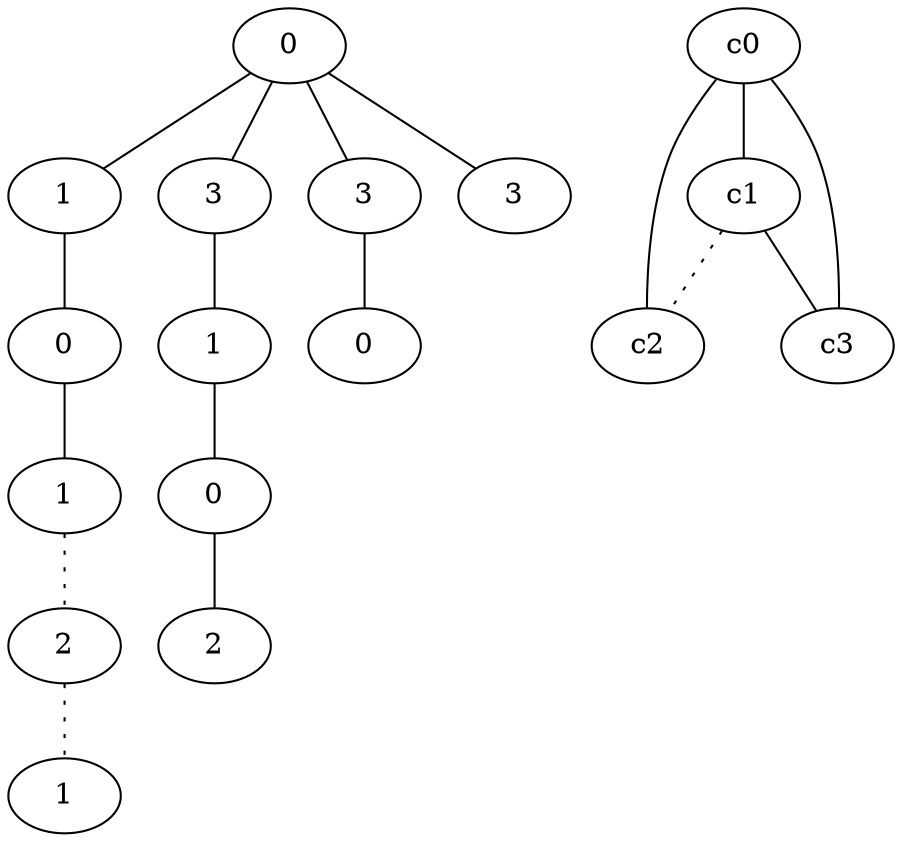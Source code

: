 graph {
a0[label=0];
a1[label=1];
a2[label=0];
a3[label=1];
a4[label=2];
a5[label=1];
a6[label=3];
a7[label=1];
a8[label=0];
a9[label=2];
a10[label=3];
a11[label=0];
a12[label=3];
a0 -- a1;
a0 -- a6;
a0 -- a10;
a0 -- a12;
a1 -- a2;
a2 -- a3;
a3 -- a4 [style=dotted];
a4 -- a5 [style=dotted];
a6 -- a7;
a7 -- a8;
a8 -- a9;
a10 -- a11;
c0 -- c1;
c0 -- c2;
c0 -- c3;
c1 -- c2 [style=dotted];
c1 -- c3;
}
